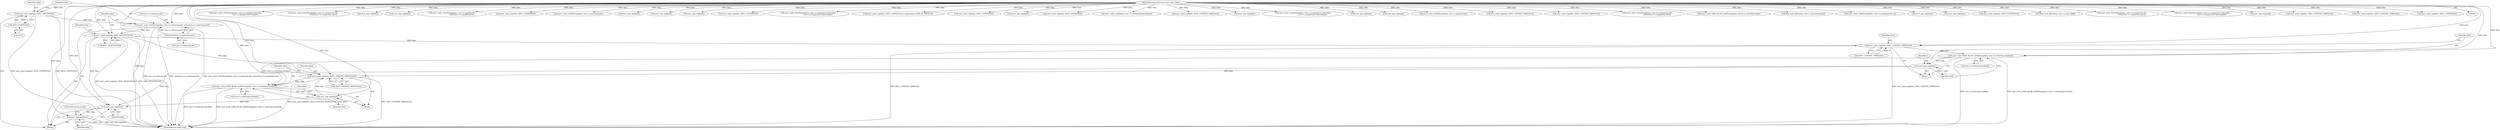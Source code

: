 digraph "1_samba_530d50a1abdcdf4d1775652d4c456c1274d83d8d_1@API" {
"1000237" [label="(Call,asn1_write_OctetString(data, tree->u.substring.attr, strlen(tree->u.substring.attr)))"];
"1000233" [label="(Call,asn1_push_tag(data, ASN1_CONTEXT(4)))"];
"1000108" [label="(MethodParameterIn,struct asn1_data *data)"];
"1000235" [label="(Call,ASN1_CONTEXT(4))"];
"1000246" [label="(Call,strlen(tree->u.substring.attr))"];
"1000254" [label="(Call,asn1_push_tag(data, ASN1_SEQUENCE(0)))"];
"1000290" [label="(Call,asn1_push_tag(data, ASN1_CONTEXT_SIMPLE(0)))"];
"1000294" [label="(Call,asn1_write_DATA_BLOB_LDAPString(data, tree->u.substring.chunks[i]))"];
"1000305" [label="(Call,asn1_pop_tag(data))"];
"1000353" [label="(Call,asn1_push_tag(data, ASN1_CONTEXT_SIMPLE(ctx)))"];
"1000357" [label="(Call,asn1_write_DATA_BLOB_LDAPString(data, tree->u.substring.chunks[i]))"];
"1000368" [label="(Call,asn1_pop_tag(data))"];
"1000372" [label="(Call,asn1_pop_tag(data))"];
"1000374" [label="(Call,asn1_pop_tag(data))"];
"1000209" [label="(Call,asn1_write_OctetString(data, tree->u.equality.value.data,\n                                     tree->u.equality.value.length))"];
"1000493" [label="(Call,asn1_write_OctetString(data, tree->u.comparison.attr,\n                                     strlen(tree->u.comparison.attr)))"];
"1000116" [label="(Block,)"];
"1000255" [label="(Identifier,data)"];
"1000294" [label="(Call,asn1_write_DATA_BLOB_LDAPString(data, tree->u.substring.chunks[i]))"];
"1000560" [label="(Call,asn1_pop_tag(data))"];
"1000464" [label="(Call,asn1_pop_tag(data))"];
"1000192" [label="(Call,asn1_write_OctetString(data, tree->u.equality.attr,\n                                     strlen(tree->u.equality.attr)))"];
"1000378" [label="(Call,asn1_push_tag(data, ASN1_CONTEXT(5)))"];
"1000239" [label="(Call,tree->u.substring.attr)"];
"1000254" [label="(Call,asn1_push_tag(data, ASN1_SEQUENCE(0)))"];
"1000575" [label="(Call,asn1_write_LDAPString(data, tree->u.extended.attr))"];
"1000289" [label="(Block,)"];
"1000359" [label="(Call,tree->u.substring.chunks[i])"];
"1000372" [label="(Call,asn1_pop_tag(data))"];
"1000291" [label="(Identifier,data)"];
"1000584" [label="(Call,asn1_pop_tag(data))"];
"1000355" [label="(Call,ASN1_CONTEXT_SIMPLE(ctx))"];
"1000600" [label="(Call,asn1_pop_tag(data))"];
"1000184" [label="(Call,asn1_pop_tag(data))"];
"1000368" [label="(Call,asn1_pop_tag(data))"];
"1000295" [label="(Identifier,data)"];
"1000296" [label="(Call,tree->u.substring.chunks[i])"];
"1000166" [label="(Call,asn1_push_tag(data, ASN1_CONTEXT(2)))"];
"1000399" [label="(Call,asn1_write_OctetString(data, tree->u.comparison.value.data,\n                                     tree->u.comparison.value.length))"];
"1000247" [label="(Call,tree->u.substring.attr)"];
"1000354" [label="(Identifier,data)"];
"1000119" [label="(Call,asn1_push_tag(data, ASN1_CONTEXT(tree->operation==LDB_OP_AND?0:1)))"];
"1000534" [label="(Call,asn1_push_tag(data, ASN1_CONTEXT(9)))"];
"1000357" [label="(Call,asn1_write_DATA_BLOB_LDAPString(data, tree->u.substring.chunks[i]))"];
"1000292" [label="(Call,ASN1_CONTEXT_SIMPLE(0))"];
"1000162" [label="(Call,asn1_pop_tag(data))"];
"1000256" [label="(Call,ASN1_SEQUENCE(0))"];
"1000489" [label="(Call,asn1_push_tag(data, ASN1_CONTEXT(8)))"];
"1000606" [label="(Call,asn1_write_uint8(data, tree->u.extended.dnAttributes))"];
"1000369" [label="(Identifier,data)"];
"1000234" [label="(Identifier,data)"];
"1000547" [label="(Call,asn1_push_tag(data, ASN1_CONTEXT_SIMPLE(1)))"];
"1000108" [label="(MethodParameterIn,struct asn1_data *data)"];
"1000419" [label="(Call,asn1_pop_tag(data))"];
"1000510" [label="(Call,asn1_write_OctetString(data, tree->u.comparison.value.data,\n                                     tree->u.comparison.value.length))"];
"1000615" [label="(Call,asn1_pop_tag(data))"];
"1000229" [label="(Call,asn1_pop_tag(data))"];
"1000472" [label="(Call,asn1_write_LDAPString(data, tree->u.present.attr))"];
"1000374" [label="(Call,asn1_pop_tag(data))"];
"1000468" [label="(Call,asn1_push_tag(data, ASN1_CONTEXT_SIMPLE(7)))"];
"1000571" [label="(Call,asn1_push_tag(data, ASN1_CONTEXT_SIMPLE(2)))"];
"1000236" [label="(Literal,4)"];
"1000376" [label="(ControlStructure,break;)"];
"1000375" [label="(Identifier,data)"];
"1000233" [label="(Call,asn1_push_tag(data, ASN1_CONTEXT(4)))"];
"1000382" [label="(Call,asn1_write_OctetString(data, tree->u.comparison.attr,\n                                     strlen(tree->u.comparison.attr)))"];
"1000590" [label="(Call,asn1_write_DATA_BLOB_LDAPString(data, &tree->u.extended.value))"];
"1000290" [label="(Call,asn1_push_tag(data, ASN1_CONTEXT_SIMPLE(0)))"];
"1000358" [label="(Identifier,data)"];
"1000235" [label="(Call,ASN1_CONTEXT(4))"];
"1000306" [label="(Identifier,data)"];
"1000373" [label="(Identifier,data)"];
"1000237" [label="(Call,asn1_write_OctetString(data, tree->u.substring.attr, strlen(tree->u.substring.attr)))"];
"1000371" [label="(Identifier,i)"];
"1000319" [label="(Block,)"];
"1000148" [label="(Call,ldap_push_filter(data, tree->u.list.elements[i]))"];
"1000551" [label="(Call,asn1_write_LDAPString(data, tree->u.extended.rule_id))"];
"1000238" [label="(Identifier,data)"];
"1000530" [label="(Call,asn1_pop_tag(data))"];
"1000617" [label="(Call,asn1_pop_tag(data))"];
"1000308" [label="(Identifier,i)"];
"1000188" [label="(Call,asn1_push_tag(data, ASN1_CONTEXT(3)))"];
"1000172" [label="(Call,ldap_push_filter(data, tree->u.isnot.child))"];
"1000305" [label="(Call,asn1_pop_tag(data))"];
"1000246" [label="(Call,strlen(tree->u.substring.attr))"];
"1000353" [label="(Call,asn1_push_tag(data, ASN1_CONTEXT_SIMPLE(ctx)))"];
"1000427" [label="(Call,asn1_write_OctetString(data, tree->u.comparison.attr,\n                                     strlen(tree->u.comparison.attr)))"];
"1000444" [label="(Call,asn1_write_OctetString(data, tree->u.comparison.value.data,\n                                     tree->u.comparison.value.length))"];
"1000481" [label="(Call,asn1_pop_tag(data))"];
"1000628" [label="(MethodReturn,static bool)"];
"1000586" [label="(Call,asn1_push_tag(data, ASN1_CONTEXT_SIMPLE(3)))"];
"1000602" [label="(Call,asn1_push_tag(data, ASN1_CONTEXT_SIMPLE(4)))"];
"1000423" [label="(Call,asn1_push_tag(data, ASN1_CONTEXT(6)))"];
"1000263" [label="(Identifier,tree)"];
"1000237" -> "1000116"  [label="AST: "];
"1000237" -> "1000246"  [label="CFG: "];
"1000238" -> "1000237"  [label="AST: "];
"1000239" -> "1000237"  [label="AST: "];
"1000246" -> "1000237"  [label="AST: "];
"1000255" -> "1000237"  [label="CFG: "];
"1000237" -> "1000628"  [label="DDG: asn1_write_OctetString(data, tree->u.substring.attr, strlen(tree->u.substring.attr))"];
"1000237" -> "1000628"  [label="DDG: tree->u.substring.attr"];
"1000237" -> "1000628"  [label="DDG: strlen(tree->u.substring.attr)"];
"1000233" -> "1000237"  [label="DDG: data"];
"1000108" -> "1000237"  [label="DDG: data"];
"1000246" -> "1000237"  [label="DDG: tree->u.substring.attr"];
"1000237" -> "1000254"  [label="DDG: data"];
"1000233" -> "1000116"  [label="AST: "];
"1000233" -> "1000235"  [label="CFG: "];
"1000234" -> "1000233"  [label="AST: "];
"1000235" -> "1000233"  [label="AST: "];
"1000238" -> "1000233"  [label="CFG: "];
"1000233" -> "1000628"  [label="DDG: asn1_push_tag(data, ASN1_CONTEXT(4))"];
"1000233" -> "1000628"  [label="DDG: ASN1_CONTEXT(4)"];
"1000108" -> "1000233"  [label="DDG: data"];
"1000235" -> "1000233"  [label="DDG: 4"];
"1000108" -> "1000107"  [label="AST: "];
"1000108" -> "1000628"  [label="DDG: data"];
"1000108" -> "1000119"  [label="DDG: data"];
"1000108" -> "1000148"  [label="DDG: data"];
"1000108" -> "1000162"  [label="DDG: data"];
"1000108" -> "1000166"  [label="DDG: data"];
"1000108" -> "1000172"  [label="DDG: data"];
"1000108" -> "1000184"  [label="DDG: data"];
"1000108" -> "1000188"  [label="DDG: data"];
"1000108" -> "1000192"  [label="DDG: data"];
"1000108" -> "1000209"  [label="DDG: data"];
"1000108" -> "1000229"  [label="DDG: data"];
"1000108" -> "1000254"  [label="DDG: data"];
"1000108" -> "1000290"  [label="DDG: data"];
"1000108" -> "1000294"  [label="DDG: data"];
"1000108" -> "1000305"  [label="DDG: data"];
"1000108" -> "1000353"  [label="DDG: data"];
"1000108" -> "1000357"  [label="DDG: data"];
"1000108" -> "1000368"  [label="DDG: data"];
"1000108" -> "1000372"  [label="DDG: data"];
"1000108" -> "1000374"  [label="DDG: data"];
"1000108" -> "1000378"  [label="DDG: data"];
"1000108" -> "1000382"  [label="DDG: data"];
"1000108" -> "1000399"  [label="DDG: data"];
"1000108" -> "1000419"  [label="DDG: data"];
"1000108" -> "1000423"  [label="DDG: data"];
"1000108" -> "1000427"  [label="DDG: data"];
"1000108" -> "1000444"  [label="DDG: data"];
"1000108" -> "1000464"  [label="DDG: data"];
"1000108" -> "1000468"  [label="DDG: data"];
"1000108" -> "1000472"  [label="DDG: data"];
"1000108" -> "1000481"  [label="DDG: data"];
"1000108" -> "1000489"  [label="DDG: data"];
"1000108" -> "1000493"  [label="DDG: data"];
"1000108" -> "1000510"  [label="DDG: data"];
"1000108" -> "1000530"  [label="DDG: data"];
"1000108" -> "1000534"  [label="DDG: data"];
"1000108" -> "1000547"  [label="DDG: data"];
"1000108" -> "1000551"  [label="DDG: data"];
"1000108" -> "1000560"  [label="DDG: data"];
"1000108" -> "1000571"  [label="DDG: data"];
"1000108" -> "1000575"  [label="DDG: data"];
"1000108" -> "1000584"  [label="DDG: data"];
"1000108" -> "1000586"  [label="DDG: data"];
"1000108" -> "1000590"  [label="DDG: data"];
"1000108" -> "1000600"  [label="DDG: data"];
"1000108" -> "1000602"  [label="DDG: data"];
"1000108" -> "1000606"  [label="DDG: data"];
"1000108" -> "1000615"  [label="DDG: data"];
"1000108" -> "1000617"  [label="DDG: data"];
"1000235" -> "1000236"  [label="CFG: "];
"1000236" -> "1000235"  [label="AST: "];
"1000246" -> "1000247"  [label="CFG: "];
"1000247" -> "1000246"  [label="AST: "];
"1000254" -> "1000116"  [label="AST: "];
"1000254" -> "1000256"  [label="CFG: "];
"1000255" -> "1000254"  [label="AST: "];
"1000256" -> "1000254"  [label="AST: "];
"1000263" -> "1000254"  [label="CFG: "];
"1000254" -> "1000628"  [label="DDG: asn1_push_tag(data, ASN1_SEQUENCE(0))"];
"1000254" -> "1000628"  [label="DDG: ASN1_SEQUENCE(0)"];
"1000256" -> "1000254"  [label="DDG: 0"];
"1000254" -> "1000290"  [label="DDG: data"];
"1000254" -> "1000353"  [label="DDG: data"];
"1000254" -> "1000372"  [label="DDG: data"];
"1000290" -> "1000289"  [label="AST: "];
"1000290" -> "1000292"  [label="CFG: "];
"1000291" -> "1000290"  [label="AST: "];
"1000292" -> "1000290"  [label="AST: "];
"1000295" -> "1000290"  [label="CFG: "];
"1000290" -> "1000628"  [label="DDG: ASN1_CONTEXT_SIMPLE(0)"];
"1000290" -> "1000628"  [label="DDG: asn1_push_tag(data, ASN1_CONTEXT_SIMPLE(0))"];
"1000292" -> "1000290"  [label="DDG: 0"];
"1000290" -> "1000294"  [label="DDG: data"];
"1000294" -> "1000289"  [label="AST: "];
"1000294" -> "1000296"  [label="CFG: "];
"1000295" -> "1000294"  [label="AST: "];
"1000296" -> "1000294"  [label="AST: "];
"1000306" -> "1000294"  [label="CFG: "];
"1000294" -> "1000628"  [label="DDG: asn1_write_DATA_BLOB_LDAPString(data, tree->u.substring.chunks[i])"];
"1000294" -> "1000628"  [label="DDG: tree->u.substring.chunks[i]"];
"1000294" -> "1000305"  [label="DDG: data"];
"1000294" -> "1000357"  [label="DDG: tree->u.substring.chunks[i]"];
"1000305" -> "1000289"  [label="AST: "];
"1000305" -> "1000306"  [label="CFG: "];
"1000306" -> "1000305"  [label="AST: "];
"1000308" -> "1000305"  [label="CFG: "];
"1000305" -> "1000353"  [label="DDG: data"];
"1000305" -> "1000372"  [label="DDG: data"];
"1000353" -> "1000319"  [label="AST: "];
"1000353" -> "1000355"  [label="CFG: "];
"1000354" -> "1000353"  [label="AST: "];
"1000355" -> "1000353"  [label="AST: "];
"1000358" -> "1000353"  [label="CFG: "];
"1000353" -> "1000628"  [label="DDG: asn1_push_tag(data, ASN1_CONTEXT_SIMPLE(ctx))"];
"1000353" -> "1000628"  [label="DDG: ASN1_CONTEXT_SIMPLE(ctx)"];
"1000368" -> "1000353"  [label="DDG: data"];
"1000355" -> "1000353"  [label="DDG: ctx"];
"1000353" -> "1000357"  [label="DDG: data"];
"1000357" -> "1000319"  [label="AST: "];
"1000357" -> "1000359"  [label="CFG: "];
"1000358" -> "1000357"  [label="AST: "];
"1000359" -> "1000357"  [label="AST: "];
"1000369" -> "1000357"  [label="CFG: "];
"1000357" -> "1000628"  [label="DDG: asn1_write_DATA_BLOB_LDAPString(data, tree->u.substring.chunks[i])"];
"1000357" -> "1000628"  [label="DDG: tree->u.substring.chunks[i]"];
"1000357" -> "1000368"  [label="DDG: data"];
"1000368" -> "1000319"  [label="AST: "];
"1000368" -> "1000369"  [label="CFG: "];
"1000369" -> "1000368"  [label="AST: "];
"1000371" -> "1000368"  [label="CFG: "];
"1000368" -> "1000372"  [label="DDG: data"];
"1000372" -> "1000116"  [label="AST: "];
"1000372" -> "1000373"  [label="CFG: "];
"1000373" -> "1000372"  [label="AST: "];
"1000375" -> "1000372"  [label="CFG: "];
"1000372" -> "1000374"  [label="DDG: data"];
"1000374" -> "1000116"  [label="AST: "];
"1000374" -> "1000375"  [label="CFG: "];
"1000375" -> "1000374"  [label="AST: "];
"1000376" -> "1000374"  [label="CFG: "];
"1000374" -> "1000628"  [label="DDG: data"];
"1000374" -> "1000628"  [label="DDG: asn1_pop_tag(data)"];
}
